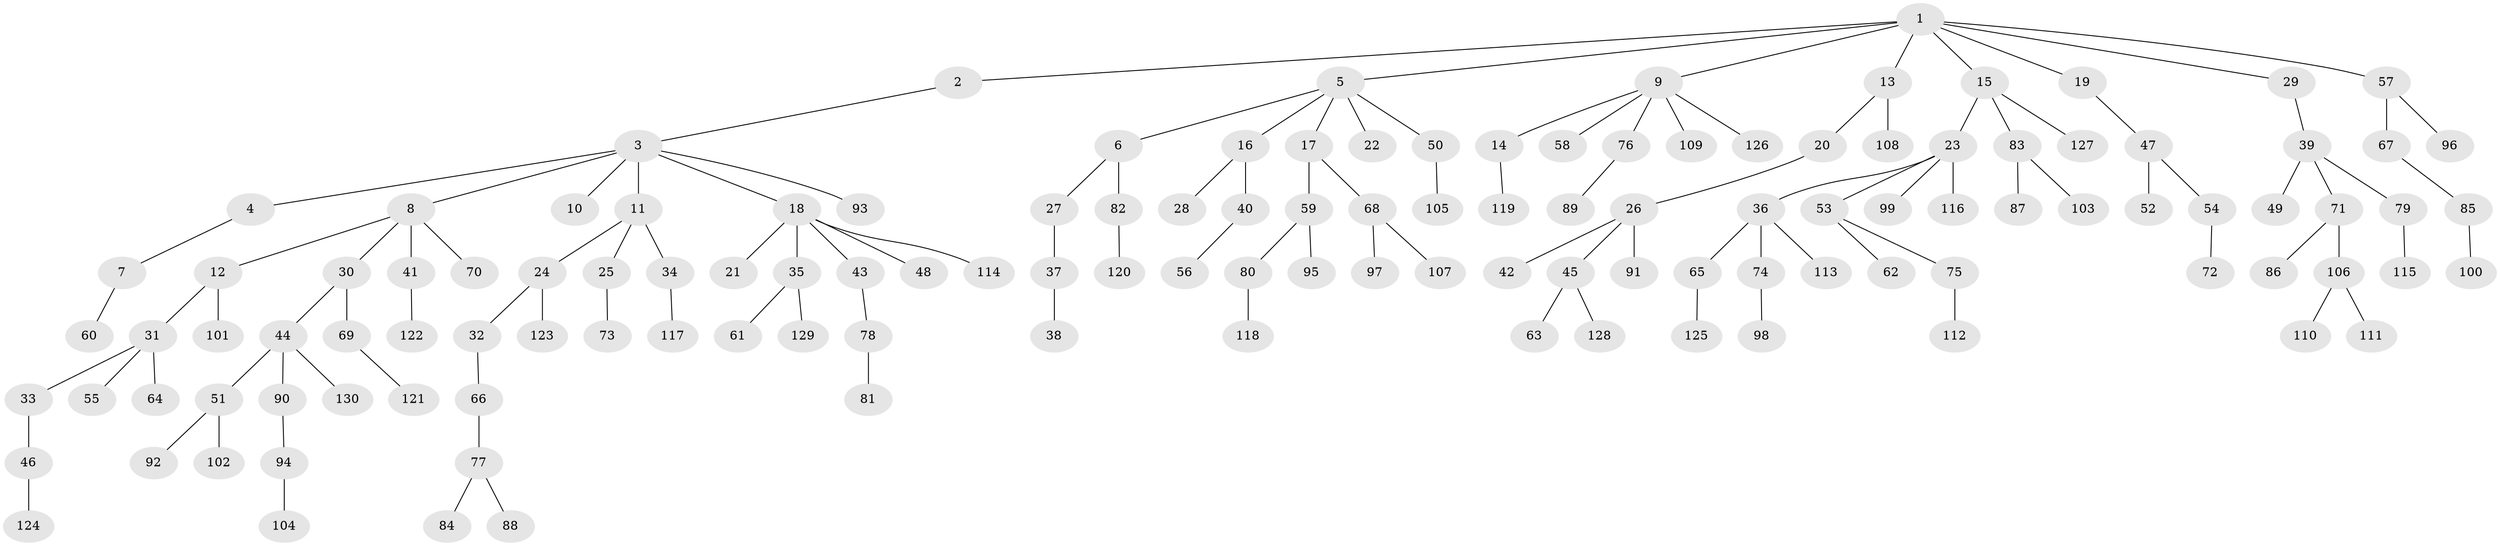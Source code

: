 // coarse degree distribution, {12: 0.010869565217391304, 2: 0.25, 6: 0.021739130434782608, 3: 0.08695652173913043, 4: 0.06521739130434782, 5: 0.03260869565217391, 1: 0.532608695652174}
// Generated by graph-tools (version 1.1) at 2025/24/03/03/25 07:24:06]
// undirected, 130 vertices, 129 edges
graph export_dot {
graph [start="1"]
  node [color=gray90,style=filled];
  1;
  2;
  3;
  4;
  5;
  6;
  7;
  8;
  9;
  10;
  11;
  12;
  13;
  14;
  15;
  16;
  17;
  18;
  19;
  20;
  21;
  22;
  23;
  24;
  25;
  26;
  27;
  28;
  29;
  30;
  31;
  32;
  33;
  34;
  35;
  36;
  37;
  38;
  39;
  40;
  41;
  42;
  43;
  44;
  45;
  46;
  47;
  48;
  49;
  50;
  51;
  52;
  53;
  54;
  55;
  56;
  57;
  58;
  59;
  60;
  61;
  62;
  63;
  64;
  65;
  66;
  67;
  68;
  69;
  70;
  71;
  72;
  73;
  74;
  75;
  76;
  77;
  78;
  79;
  80;
  81;
  82;
  83;
  84;
  85;
  86;
  87;
  88;
  89;
  90;
  91;
  92;
  93;
  94;
  95;
  96;
  97;
  98;
  99;
  100;
  101;
  102;
  103;
  104;
  105;
  106;
  107;
  108;
  109;
  110;
  111;
  112;
  113;
  114;
  115;
  116;
  117;
  118;
  119;
  120;
  121;
  122;
  123;
  124;
  125;
  126;
  127;
  128;
  129;
  130;
  1 -- 2;
  1 -- 5;
  1 -- 9;
  1 -- 13;
  1 -- 15;
  1 -- 19;
  1 -- 29;
  1 -- 57;
  2 -- 3;
  3 -- 4;
  3 -- 8;
  3 -- 10;
  3 -- 11;
  3 -- 18;
  3 -- 93;
  4 -- 7;
  5 -- 6;
  5 -- 16;
  5 -- 17;
  5 -- 22;
  5 -- 50;
  6 -- 27;
  6 -- 82;
  7 -- 60;
  8 -- 12;
  8 -- 30;
  8 -- 41;
  8 -- 70;
  9 -- 14;
  9 -- 58;
  9 -- 76;
  9 -- 109;
  9 -- 126;
  11 -- 24;
  11 -- 25;
  11 -- 34;
  12 -- 31;
  12 -- 101;
  13 -- 20;
  13 -- 108;
  14 -- 119;
  15 -- 23;
  15 -- 83;
  15 -- 127;
  16 -- 28;
  16 -- 40;
  17 -- 59;
  17 -- 68;
  18 -- 21;
  18 -- 35;
  18 -- 43;
  18 -- 48;
  18 -- 114;
  19 -- 47;
  20 -- 26;
  23 -- 36;
  23 -- 53;
  23 -- 99;
  23 -- 116;
  24 -- 32;
  24 -- 123;
  25 -- 73;
  26 -- 42;
  26 -- 45;
  26 -- 91;
  27 -- 37;
  29 -- 39;
  30 -- 44;
  30 -- 69;
  31 -- 33;
  31 -- 55;
  31 -- 64;
  32 -- 66;
  33 -- 46;
  34 -- 117;
  35 -- 61;
  35 -- 129;
  36 -- 65;
  36 -- 74;
  36 -- 113;
  37 -- 38;
  39 -- 49;
  39 -- 71;
  39 -- 79;
  40 -- 56;
  41 -- 122;
  43 -- 78;
  44 -- 51;
  44 -- 90;
  44 -- 130;
  45 -- 63;
  45 -- 128;
  46 -- 124;
  47 -- 52;
  47 -- 54;
  50 -- 105;
  51 -- 92;
  51 -- 102;
  53 -- 62;
  53 -- 75;
  54 -- 72;
  57 -- 67;
  57 -- 96;
  59 -- 80;
  59 -- 95;
  65 -- 125;
  66 -- 77;
  67 -- 85;
  68 -- 97;
  68 -- 107;
  69 -- 121;
  71 -- 86;
  71 -- 106;
  74 -- 98;
  75 -- 112;
  76 -- 89;
  77 -- 84;
  77 -- 88;
  78 -- 81;
  79 -- 115;
  80 -- 118;
  82 -- 120;
  83 -- 87;
  83 -- 103;
  85 -- 100;
  90 -- 94;
  94 -- 104;
  106 -- 110;
  106 -- 111;
}

